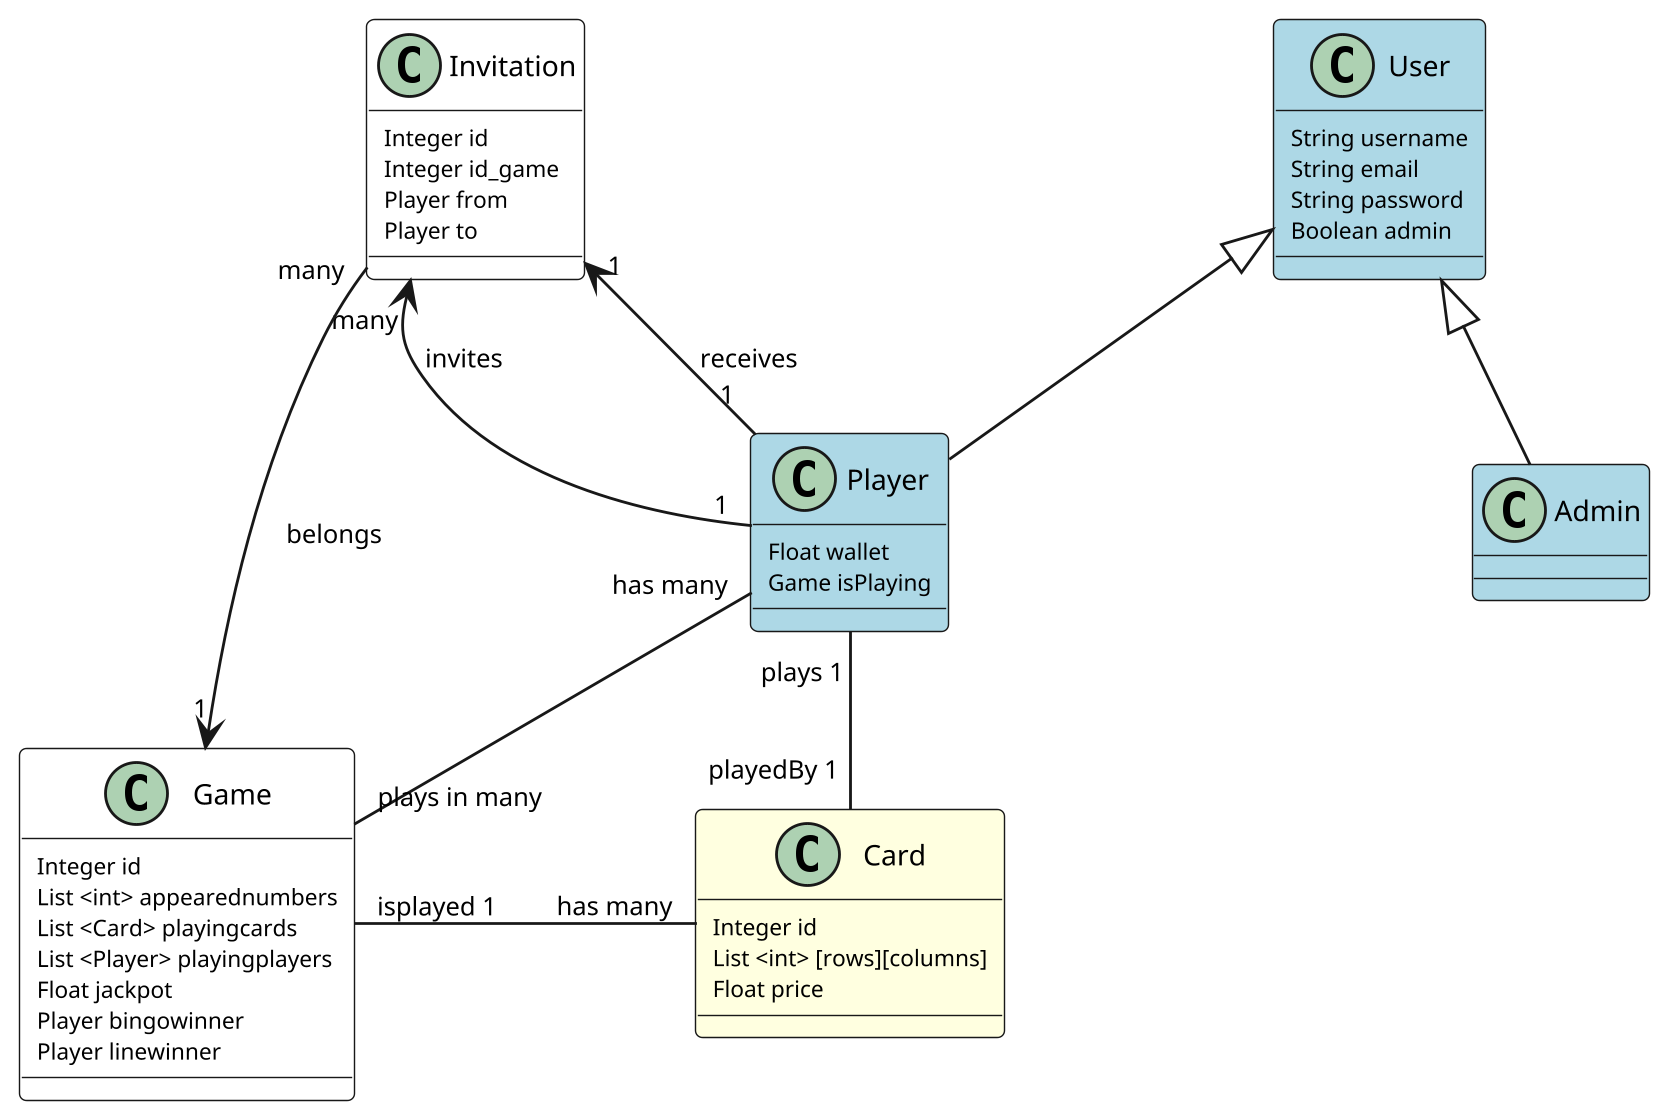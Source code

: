 @startuml
scale 800*800
skinparam dpi 200
skinparam classAttributeFontSize 8
skinparam classArrowFontSize 9
skinparam classFontSize 10
skinparam nodesep 120
skinparam ranksep 40
hide stereotype
skinparam class {
	BackgroundColor White
	BackgroundColor<<User>> LightBlue
	BackgroundColor<<Card>> LightYellow
}

class Card <<Card>> {
    Integer id
    List <int> [rows][columns]
    Float price
}

class Invitation <<Invitation>> {
    Integer id
    Integer id_game
    Player from
    Player to
}

class Game <<Game>> {
    Integer id
    List <int> appearednumbers
    List <Card> playingcards
    List <Player> playingplayers
    Float jackpot
    Player bingowinner
    Player linewinner
}
Card "has many" -left- "isplayed 1" Game

class User <<User>> {
    String username
    String email
    String password
    Boolean admin

}

class Player <<User>> extends User {
    Float wallet
    Game isPlaying
}
Card "playedBy 1" -- "plays 1" Player
Game "plays in many" -up- "has many" Player
Invitation "many" <-- "1" Player : invites
Invitation "1" <-- "1" Player : receives
Invitation "many" --> "1" Game : belongs


class Admin <<User>> extends User {

}
@enduml
